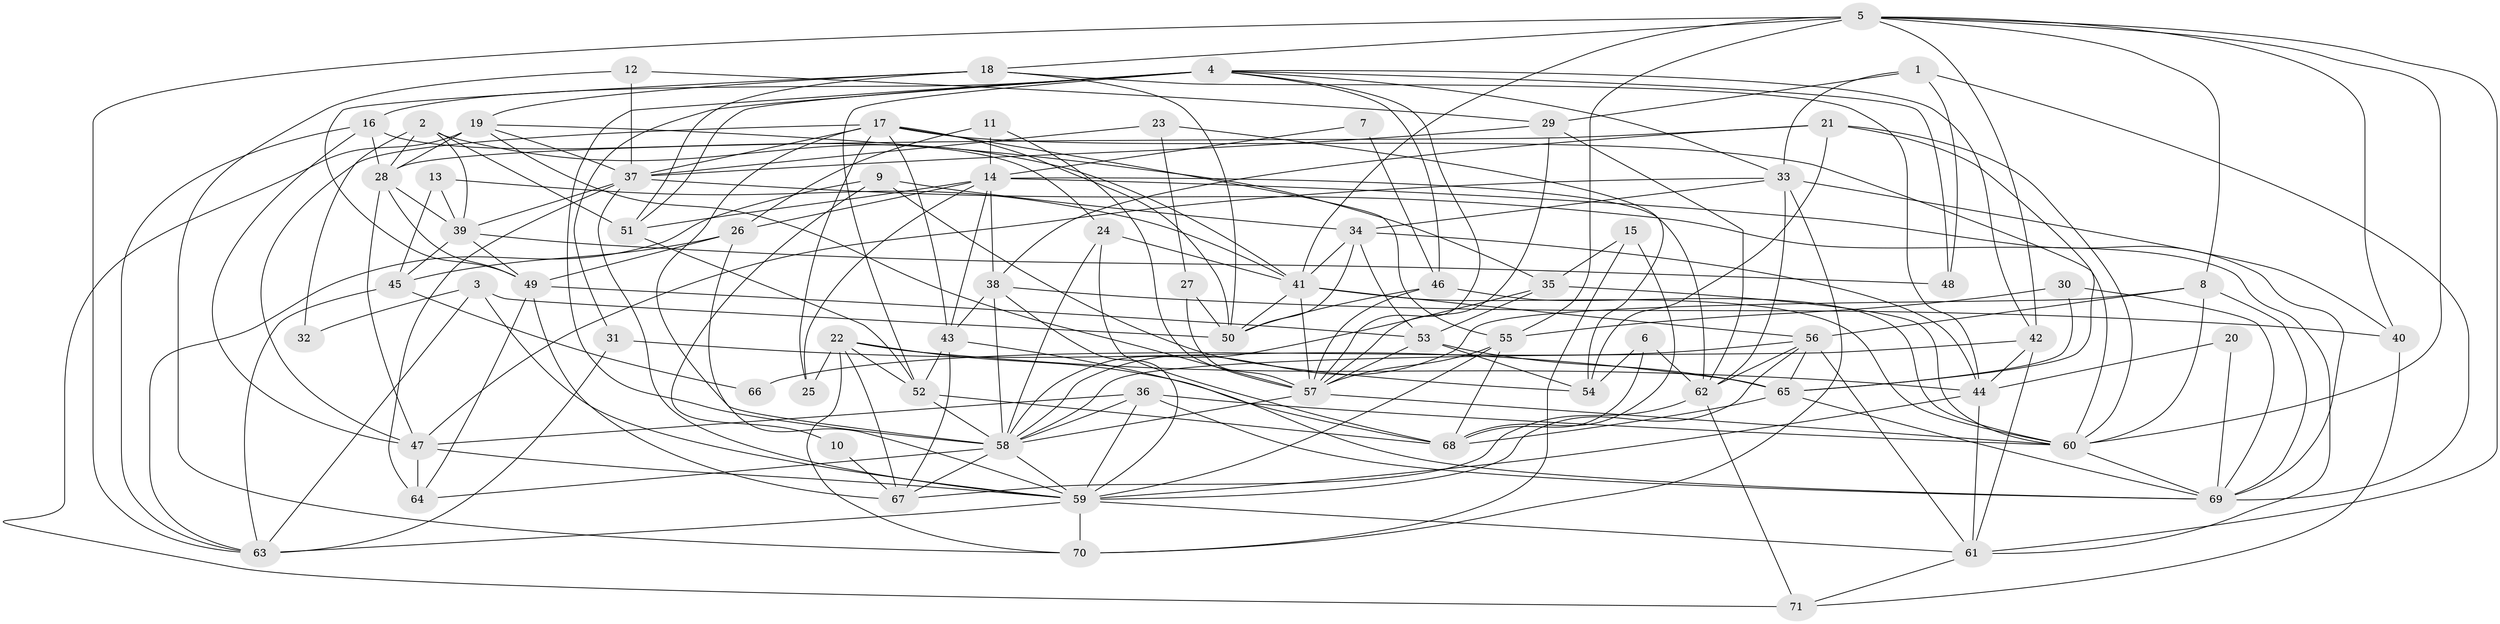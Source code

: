 // original degree distribution, {6: 0.11347517730496454, 5: 0.2127659574468085, 3: 0.2765957446808511, 4: 0.2553191489361702, 2: 0.12056737588652482, 9: 0.0070921985815602835, 7: 0.014184397163120567}
// Generated by graph-tools (version 1.1) at 2025/26/03/09/25 03:26:17]
// undirected, 71 vertices, 201 edges
graph export_dot {
graph [start="1"]
  node [color=gray90,style=filled];
  1;
  2;
  3;
  4;
  5;
  6;
  7;
  8;
  9;
  10;
  11;
  12;
  13;
  14;
  15;
  16;
  17;
  18;
  19;
  20;
  21;
  22;
  23;
  24;
  25;
  26;
  27;
  28;
  29;
  30;
  31;
  32;
  33;
  34;
  35;
  36;
  37;
  38;
  39;
  40;
  41;
  42;
  43;
  44;
  45;
  46;
  47;
  48;
  49;
  50;
  51;
  52;
  53;
  54;
  55;
  56;
  57;
  58;
  59;
  60;
  61;
  62;
  63;
  64;
  65;
  66;
  67;
  68;
  69;
  70;
  71;
  1 -- 29 [weight=1.0];
  1 -- 33 [weight=1.0];
  1 -- 48 [weight=1.0];
  1 -- 69 [weight=1.0];
  2 -- 28 [weight=1.0];
  2 -- 32 [weight=1.0];
  2 -- 39 [weight=1.0];
  2 -- 41 [weight=1.0];
  2 -- 51 [weight=1.0];
  3 -- 32 [weight=1.0];
  3 -- 50 [weight=1.0];
  3 -- 59 [weight=1.0];
  3 -- 63 [weight=1.0];
  4 -- 16 [weight=1.0];
  4 -- 31 [weight=1.0];
  4 -- 33 [weight=1.0];
  4 -- 42 [weight=1.0];
  4 -- 46 [weight=1.0];
  4 -- 48 [weight=1.0];
  4 -- 51 [weight=1.0];
  4 -- 52 [weight=1.0];
  4 -- 57 [weight=1.0];
  4 -- 58 [weight=1.0];
  5 -- 8 [weight=1.0];
  5 -- 18 [weight=1.0];
  5 -- 40 [weight=1.0];
  5 -- 41 [weight=1.0];
  5 -- 42 [weight=1.0];
  5 -- 55 [weight=2.0];
  5 -- 60 [weight=1.0];
  5 -- 61 [weight=1.0];
  5 -- 63 [weight=1.0];
  6 -- 54 [weight=2.0];
  6 -- 62 [weight=2.0];
  6 -- 68 [weight=1.0];
  7 -- 14 [weight=1.0];
  7 -- 46 [weight=1.0];
  8 -- 56 [weight=1.0];
  8 -- 58 [weight=1.0];
  8 -- 60 [weight=1.0];
  8 -- 69 [weight=1.0];
  9 -- 10 [weight=1.0];
  9 -- 34 [weight=2.0];
  9 -- 54 [weight=1.0];
  9 -- 63 [weight=1.0];
  10 -- 67 [weight=1.0];
  11 -- 14 [weight=1.0];
  11 -- 26 [weight=1.0];
  11 -- 57 [weight=1.0];
  12 -- 29 [weight=1.0];
  12 -- 37 [weight=1.0];
  12 -- 70 [weight=1.0];
  13 -- 39 [weight=1.0];
  13 -- 41 [weight=1.0];
  13 -- 45 [weight=1.0];
  14 -- 25 [weight=1.0];
  14 -- 26 [weight=1.0];
  14 -- 38 [weight=1.0];
  14 -- 43 [weight=1.0];
  14 -- 51 [weight=1.0];
  14 -- 62 [weight=1.0];
  14 -- 69 [weight=1.0];
  15 -- 35 [weight=1.0];
  15 -- 68 [weight=1.0];
  15 -- 70 [weight=1.0];
  16 -- 24 [weight=1.0];
  16 -- 28 [weight=1.0];
  16 -- 47 [weight=1.0];
  16 -- 63 [weight=1.0];
  17 -- 25 [weight=1.0];
  17 -- 37 [weight=1.0];
  17 -- 43 [weight=1.0];
  17 -- 47 [weight=1.0];
  17 -- 50 [weight=1.0];
  17 -- 55 [weight=1.0];
  17 -- 58 [weight=1.0];
  17 -- 60 [weight=1.0];
  18 -- 19 [weight=1.0];
  18 -- 44 [weight=1.0];
  18 -- 49 [weight=1.0];
  18 -- 50 [weight=1.0];
  18 -- 51 [weight=1.0];
  19 -- 28 [weight=1.0];
  19 -- 35 [weight=1.0];
  19 -- 37 [weight=1.0];
  19 -- 57 [weight=1.0];
  19 -- 71 [weight=2.0];
  20 -- 44 [weight=1.0];
  20 -- 69 [weight=1.0];
  21 -- 28 [weight=1.0];
  21 -- 38 [weight=1.0];
  21 -- 54 [weight=1.0];
  21 -- 60 [weight=1.0];
  21 -- 65 [weight=1.0];
  22 -- 25 [weight=1.0];
  22 -- 44 [weight=1.0];
  22 -- 52 [weight=1.0];
  22 -- 67 [weight=1.0];
  22 -- 68 [weight=1.0];
  22 -- 70 [weight=1.0];
  23 -- 27 [weight=1.0];
  23 -- 37 [weight=1.0];
  23 -- 54 [weight=1.0];
  24 -- 41 [weight=1.0];
  24 -- 58 [weight=1.0];
  24 -- 68 [weight=1.0];
  26 -- 45 [weight=1.0];
  26 -- 49 [weight=1.0];
  26 -- 59 [weight=1.0];
  27 -- 50 [weight=1.0];
  27 -- 57 [weight=1.0];
  28 -- 39 [weight=1.0];
  28 -- 47 [weight=1.0];
  28 -- 49 [weight=1.0];
  29 -- 37 [weight=1.0];
  29 -- 57 [weight=1.0];
  29 -- 62 [weight=1.0];
  30 -- 55 [weight=1.0];
  30 -- 65 [weight=1.0];
  30 -- 69 [weight=1.0];
  31 -- 63 [weight=1.0];
  31 -- 65 [weight=1.0];
  33 -- 34 [weight=1.0];
  33 -- 40 [weight=1.0];
  33 -- 47 [weight=1.0];
  33 -- 62 [weight=1.0];
  33 -- 70 [weight=1.0];
  34 -- 41 [weight=1.0];
  34 -- 44 [weight=1.0];
  34 -- 50 [weight=1.0];
  34 -- 53 [weight=1.0];
  35 -- 53 [weight=1.0];
  35 -- 58 [weight=1.0];
  35 -- 60 [weight=2.0];
  36 -- 47 [weight=1.0];
  36 -- 58 [weight=1.0];
  36 -- 59 [weight=1.0];
  36 -- 60 [weight=1.0];
  36 -- 69 [weight=1.0];
  37 -- 39 [weight=1.0];
  37 -- 59 [weight=1.0];
  37 -- 61 [weight=1.0];
  37 -- 64 [weight=1.0];
  38 -- 40 [weight=1.0];
  38 -- 43 [weight=1.0];
  38 -- 58 [weight=2.0];
  38 -- 59 [weight=1.0];
  39 -- 45 [weight=1.0];
  39 -- 48 [weight=1.0];
  39 -- 49 [weight=1.0];
  40 -- 71 [weight=1.0];
  41 -- 50 [weight=1.0];
  41 -- 56 [weight=1.0];
  41 -- 57 [weight=2.0];
  41 -- 60 [weight=1.0];
  42 -- 44 [weight=1.0];
  42 -- 58 [weight=1.0];
  42 -- 61 [weight=1.0];
  43 -- 52 [weight=1.0];
  43 -- 67 [weight=1.0];
  43 -- 69 [weight=1.0];
  44 -- 59 [weight=1.0];
  44 -- 61 [weight=1.0];
  45 -- 63 [weight=1.0];
  45 -- 66 [weight=1.0];
  46 -- 50 [weight=1.0];
  46 -- 57 [weight=1.0];
  46 -- 60 [weight=1.0];
  47 -- 59 [weight=1.0];
  47 -- 64 [weight=2.0];
  49 -- 53 [weight=1.0];
  49 -- 64 [weight=1.0];
  49 -- 67 [weight=1.0];
  51 -- 52 [weight=1.0];
  52 -- 58 [weight=1.0];
  52 -- 68 [weight=1.0];
  53 -- 54 [weight=1.0];
  53 -- 57 [weight=1.0];
  53 -- 65 [weight=1.0];
  55 -- 57 [weight=1.0];
  55 -- 59 [weight=1.0];
  55 -- 68 [weight=1.0];
  56 -- 59 [weight=1.0];
  56 -- 61 [weight=1.0];
  56 -- 62 [weight=1.0];
  56 -- 65 [weight=1.0];
  56 -- 66 [weight=1.0];
  57 -- 58 [weight=1.0];
  57 -- 60 [weight=1.0];
  58 -- 59 [weight=1.0];
  58 -- 64 [weight=1.0];
  58 -- 67 [weight=1.0];
  59 -- 61 [weight=1.0];
  59 -- 63 [weight=1.0];
  59 -- 70 [weight=1.0];
  60 -- 69 [weight=1.0];
  61 -- 71 [weight=1.0];
  62 -- 67 [weight=1.0];
  62 -- 71 [weight=1.0];
  65 -- 68 [weight=1.0];
  65 -- 69 [weight=1.0];
}
